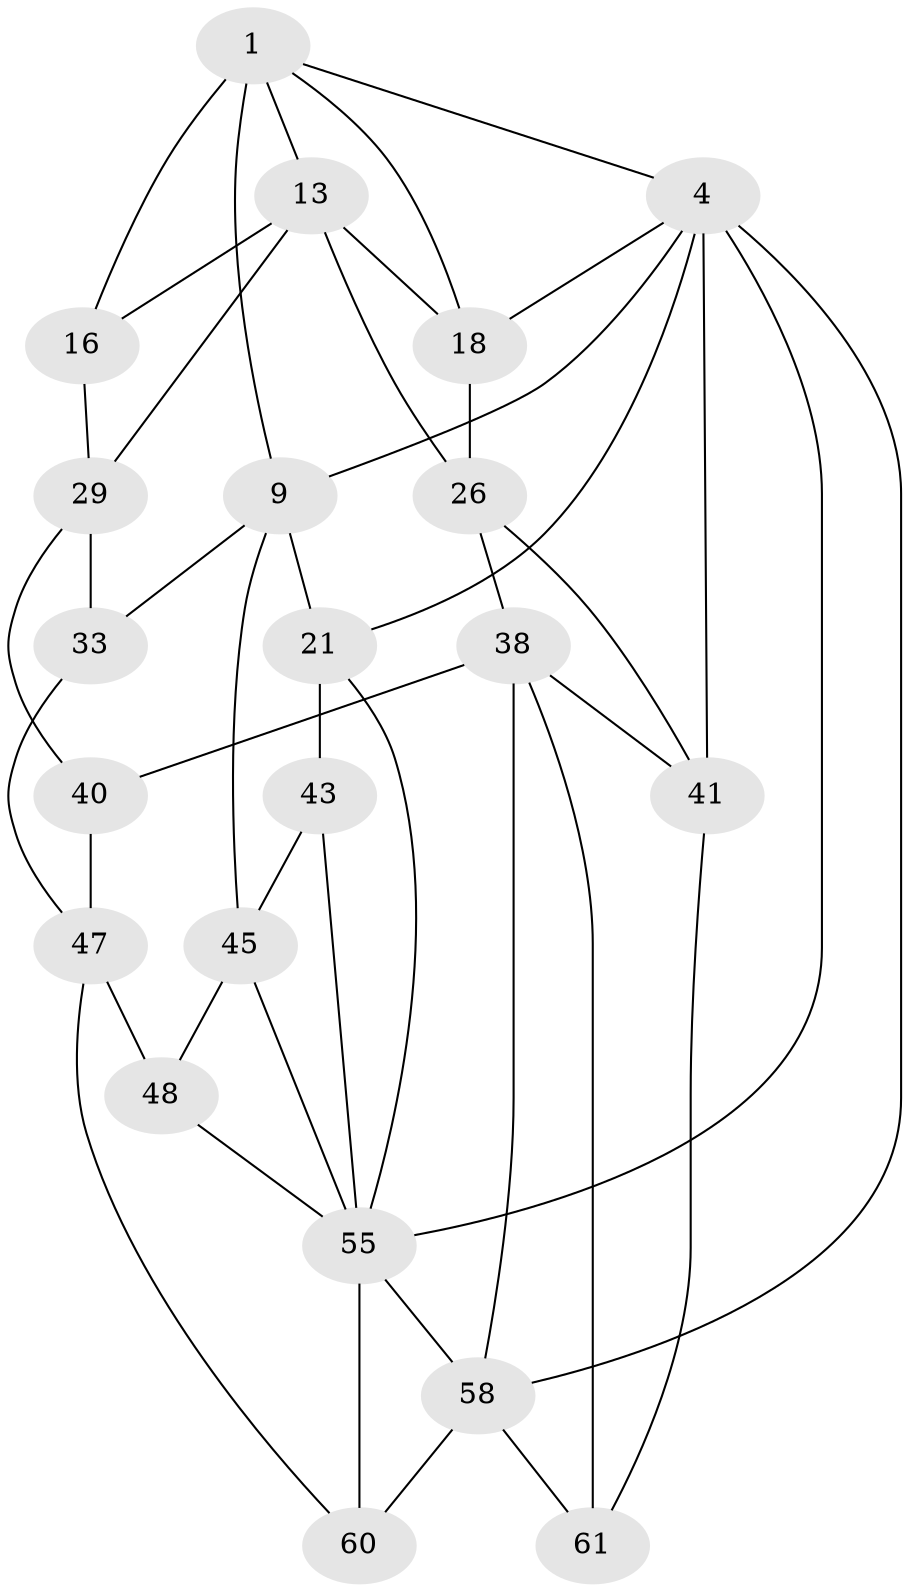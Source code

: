 // original degree distribution, {3: 0.027777777777777776, 4: 0.2361111111111111, 6: 0.20833333333333334, 5: 0.5277777777777778}
// Generated by graph-tools (version 1.1) at 2025/21/03/04/25 18:21:32]
// undirected, 21 vertices, 44 edges
graph export_dot {
graph [start="1"]
  node [color=gray90,style=filled];
  1 [pos="+0.3278987312894441+0",super="+2+7"];
  4 [pos="+1+0",super="+5+53"];
  9 [pos="+0.2354641088073485+0.25937696093171303",super="+10+23"];
  13 [pos="+0.7666746350591784+0.12570768999735107",super="+14"];
  16 [pos="+0.5114533250122991+0.24007998883738804",super="+17"];
  18 [pos="+1+0.15048492668175392",super="+19+20"];
  21 [pos="+0.047353222799230134+0.24301365720328386",super="+22+25"];
  26 [pos="+0.8500601969610291+0.4004305901455068",super="+35+27"];
  29 [pos="+0.633240003684854+0.4530889433837731",super="+37+30"];
  33 [pos="+0.37824492859355463+0.46425843118687515",super="+36+34"];
  38 [pos="+0.816267884685925+0.54448807279259",super="+39"];
  40 [pos="+0.6408603571576762+0.6350572589016714"];
  41 [pos="+1+0.6428481799803033",super="+42+54"];
  43 [pos="+0+0.5687954557969506",super="+46"];
  45 [pos="+0.1711525740412462+0.6783244852176536",super="+49"];
  47 [pos="+0.3376225176054953+0.5389291122997332",super="+50"];
  48 [pos="+0.3278533936804719+0.5736497772703472",super="+52"];
  55 [pos="+0.27080541773494743+0.7166128270360438",super="+56"];
  58 [pos="+0.7814482352542254+0.8225005912118886",super="+59"];
  60 [pos="+0.5076266795144772+0.8312959620520125"];
  61 [pos="+1+0.654589879213663",super="+67"];
  1 -- 18;
  1 -- 4;
  1 -- 13;
  1 -- 16 [weight=2];
  1 -- 9;
  4 -- 9;
  4 -- 18;
  4 -- 58;
  4 -- 21;
  4 -- 55 [weight=2];
  4 -- 41;
  9 -- 21 [weight=2];
  9 -- 45;
  9 -- 33;
  13 -- 18;
  13 -- 16;
  13 -- 29 [weight=2];
  13 -- 26;
  16 -- 29;
  18 -- 26 [weight=2];
  21 -- 43 [weight=2];
  21 -- 55;
  26 -- 41;
  26 -- 38;
  29 -- 40;
  29 -- 33 [weight=3];
  33 -- 47;
  38 -- 41;
  38 -- 40;
  38 -- 58;
  38 -- 61;
  40 -- 47;
  41 -- 61 [weight=2];
  43 -- 45;
  43 -- 55;
  45 -- 48;
  45 -- 55;
  47 -- 48 [weight=2];
  47 -- 60;
  48 -- 55 [weight=2];
  55 -- 58;
  55 -- 60;
  58 -- 60;
  58 -- 61 [weight=2];
}
